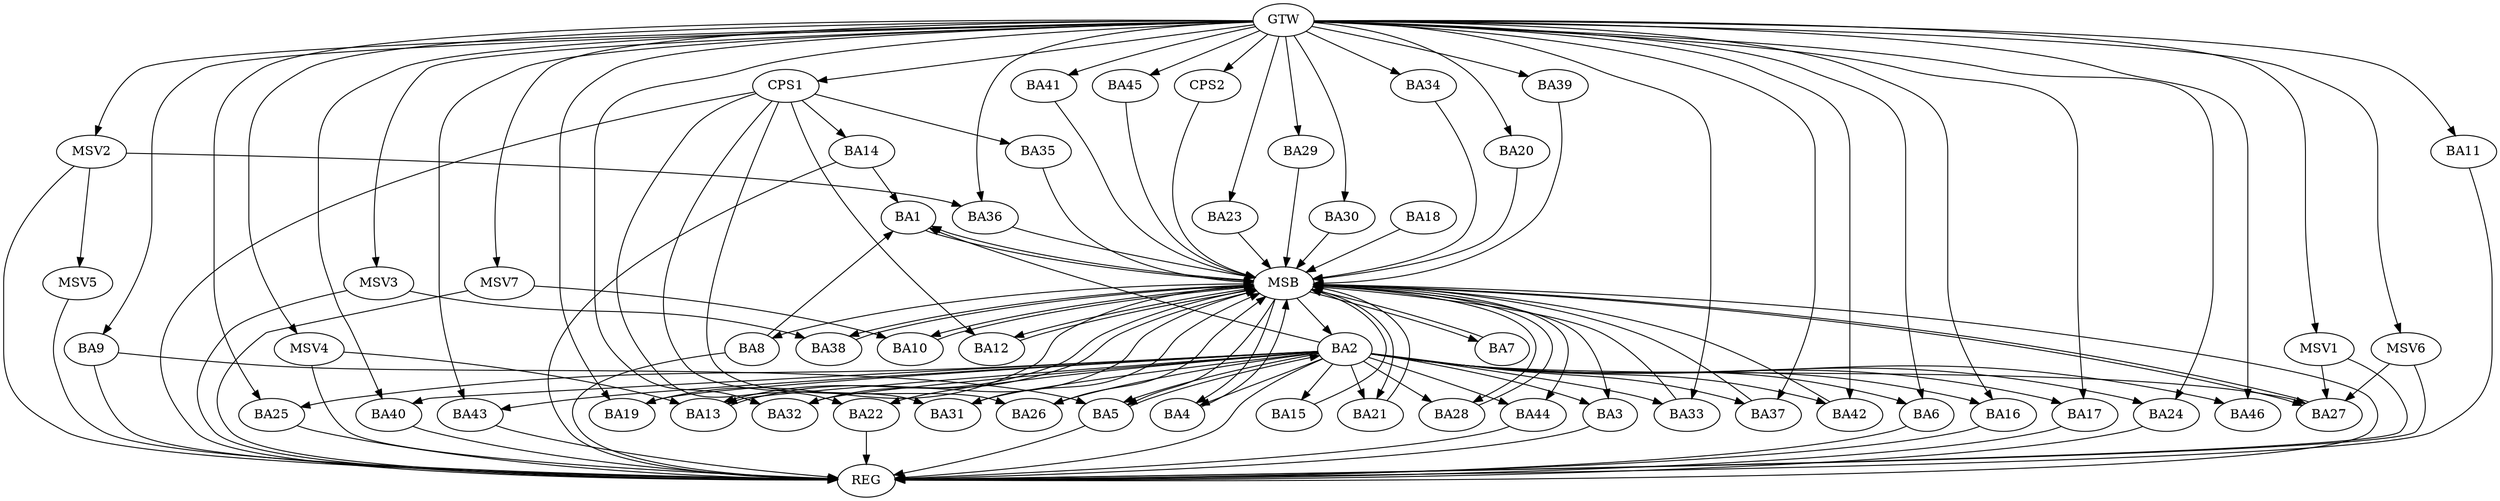 strict digraph G {
  BA1 [ label="BA1" ];
  BA2 [ label="BA2" ];
  BA3 [ label="BA3" ];
  BA4 [ label="BA4" ];
  BA5 [ label="BA5" ];
  BA6 [ label="BA6" ];
  BA7 [ label="BA7" ];
  BA8 [ label="BA8" ];
  BA9 [ label="BA9" ];
  BA10 [ label="BA10" ];
  BA11 [ label="BA11" ];
  BA12 [ label="BA12" ];
  BA13 [ label="BA13" ];
  BA14 [ label="BA14" ];
  BA15 [ label="BA15" ];
  BA16 [ label="BA16" ];
  BA17 [ label="BA17" ];
  BA18 [ label="BA18" ];
  BA19 [ label="BA19" ];
  BA20 [ label="BA20" ];
  BA21 [ label="BA21" ];
  BA22 [ label="BA22" ];
  BA23 [ label="BA23" ];
  BA24 [ label="BA24" ];
  BA25 [ label="BA25" ];
  BA26 [ label="BA26" ];
  BA27 [ label="BA27" ];
  BA28 [ label="BA28" ];
  BA29 [ label="BA29" ];
  BA30 [ label="BA30" ];
  BA31 [ label="BA31" ];
  BA32 [ label="BA32" ];
  BA33 [ label="BA33" ];
  BA34 [ label="BA34" ];
  BA35 [ label="BA35" ];
  BA36 [ label="BA36" ];
  BA37 [ label="BA37" ];
  BA38 [ label="BA38" ];
  BA39 [ label="BA39" ];
  BA40 [ label="BA40" ];
  BA41 [ label="BA41" ];
  BA42 [ label="BA42" ];
  BA43 [ label="BA43" ];
  BA44 [ label="BA44" ];
  BA45 [ label="BA45" ];
  BA46 [ label="BA46" ];
  CPS1 [ label="CPS1" ];
  CPS2 [ label="CPS2" ];
  GTW [ label="GTW" ];
  REG [ label="REG" ];
  MSB [ label="MSB" ];
  MSV1 [ label="MSV1" ];
  MSV2 [ label="MSV2" ];
  MSV3 [ label="MSV3" ];
  MSV4 [ label="MSV4" ];
  MSV5 [ label="MSV5" ];
  MSV6 [ label="MSV6" ];
  MSV7 [ label="MSV7" ];
  BA2 -> BA1;
  BA5 -> BA2;
  BA8 -> BA1;
  BA9 -> BA5;
  BA14 -> BA1;
  CPS1 -> BA14;
  CPS1 -> BA31;
  CPS1 -> BA35;
  CPS1 -> BA12;
  CPS1 -> BA22;
  CPS1 -> BA26;
  GTW -> BA6;
  GTW -> BA9;
  GTW -> BA11;
  GTW -> BA16;
  GTW -> BA17;
  GTW -> BA19;
  GTW -> BA20;
  GTW -> BA23;
  GTW -> BA24;
  GTW -> BA25;
  GTW -> BA29;
  GTW -> BA30;
  GTW -> BA32;
  GTW -> BA33;
  GTW -> BA34;
  GTW -> BA36;
  GTW -> BA37;
  GTW -> BA39;
  GTW -> BA40;
  GTW -> BA41;
  GTW -> BA42;
  GTW -> BA43;
  GTW -> BA45;
  GTW -> BA46;
  GTW -> CPS1;
  GTW -> CPS2;
  BA2 -> REG;
  BA3 -> REG;
  BA5 -> REG;
  BA6 -> REG;
  BA8 -> REG;
  BA9 -> REG;
  BA11 -> REG;
  BA14 -> REG;
  BA16 -> REG;
  BA17 -> REG;
  BA22 -> REG;
  BA24 -> REG;
  BA25 -> REG;
  BA40 -> REG;
  BA43 -> REG;
  BA44 -> REG;
  CPS1 -> REG;
  BA1 -> MSB;
  MSB -> BA2;
  MSB -> REG;
  BA4 -> MSB;
  BA7 -> MSB;
  BA10 -> MSB;
  MSB -> BA1;
  BA12 -> MSB;
  MSB -> BA3;
  BA13 -> MSB;
  BA15 -> MSB;
  MSB -> BA8;
  BA18 -> MSB;
  BA19 -> MSB;
  BA20 -> MSB;
  BA21 -> MSB;
  BA23 -> MSB;
  MSB -> BA13;
  BA26 -> MSB;
  BA27 -> MSB;
  MSB -> BA10;
  BA28 -> MSB;
  BA29 -> MSB;
  MSB -> BA28;
  BA30 -> MSB;
  BA31 -> MSB;
  MSB -> BA21;
  BA32 -> MSB;
  MSB -> BA5;
  BA33 -> MSB;
  MSB -> BA12;
  BA34 -> MSB;
  BA35 -> MSB;
  BA36 -> MSB;
  BA37 -> MSB;
  MSB -> BA27;
  BA38 -> MSB;
  BA39 -> MSB;
  BA41 -> MSB;
  BA42 -> MSB;
  MSB -> BA4;
  BA45 -> MSB;
  CPS2 -> MSB;
  MSB -> BA7;
  MSB -> BA38;
  MSB -> BA44;
  BA2 -> BA15;
  BA2 -> BA46;
  BA2 -> BA32;
  BA2 -> BA13;
  BA2 -> BA16;
  BA2 -> BA43;
  BA2 -> BA33;
  BA2 -> BA5;
  BA2 -> BA42;
  BA2 -> BA6;
  BA2 -> BA27;
  BA2 -> BA22;
  BA2 -> BA28;
  BA2 -> BA24;
  BA2 -> BA31;
  BA2 -> BA19;
  BA2 -> BA40;
  BA2 -> BA37;
  BA2 -> BA21;
  BA2 -> BA44;
  BA2 -> BA4;
  BA2 -> BA26;
  BA2 -> BA25;
  BA2 -> BA17;
  BA2 -> BA3;
  MSV1 -> BA27;
  GTW -> MSV1;
  MSV1 -> REG;
  MSV2 -> BA36;
  GTW -> MSV2;
  MSV2 -> REG;
  MSV3 -> BA38;
  GTW -> MSV3;
  MSV3 -> REG;
  MSV4 -> BA13;
  GTW -> MSV4;
  MSV4 -> REG;
  MSV2 -> MSV5;
  MSV5 -> REG;
  MSV6 -> BA27;
  GTW -> MSV6;
  MSV6 -> REG;
  MSV7 -> BA10;
  GTW -> MSV7;
  MSV7 -> REG;
}
